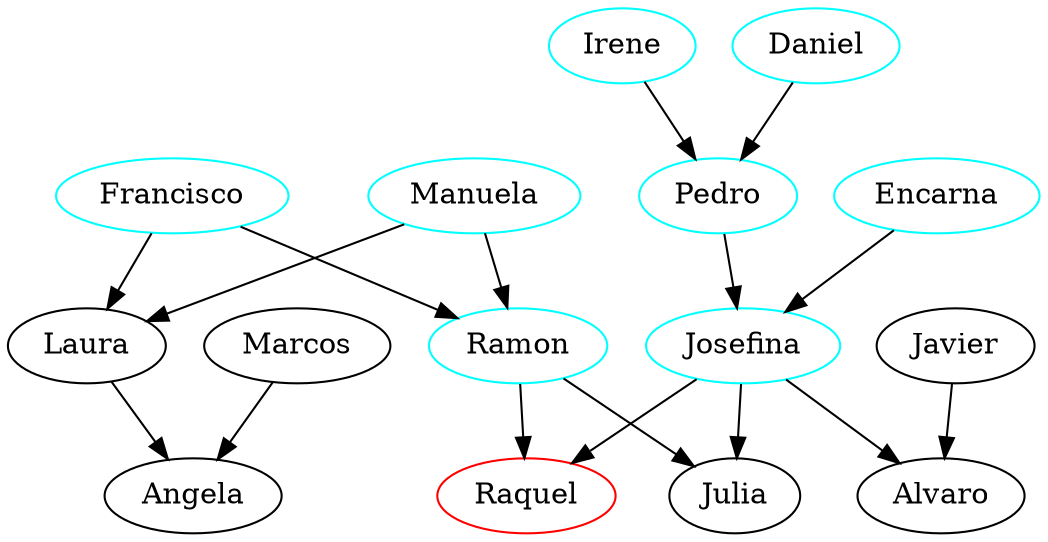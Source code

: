 strict digraph G {
  1 [ color="cyan" label="Francisco" ];
  2 [ color="cyan" label="Manuela" ];
  3 [ color="black" label="Laura" ];
  4 [ color="cyan" label="Ramon" ];
  5 [ color="black" label="Marcos" ];
  6 [ color="black" label="Angela" ];
  7 [ color="cyan" label="Irene" ];
  8 [ color="cyan" label="Daniel" ];
  9 [ color="cyan" label="Pedro" ];
  10 [ color="cyan" label="Encarna" ];
  11 [ color="cyan" label="Josefina" ];
  12 [ color="black" label="Javier" ];
  13 [ color="red" label="Raquel" ];
  14 [ color="black" label="Julia" ];
  15 [ color="black" label="Alvaro" ];
  1 -> 3 [ color="black" ];
  2 -> 3 [ color="black" ];
  3 -> 6 [ color="black" ];
  5 -> 6 [ color="black" ];
  1 -> 4 [ color="black" ];
  2 -> 4 [ color="black" ];
  7 -> 9 [ color="black" ];
  8 -> 9 [ color="black" ];
  9 -> 11 [ color="black" ];
  10 -> 11 [ color="black" ];
  11 -> 13 [ color="black" ];
  11 -> 14 [ color="black" ];
  4 -> 13 [ color="black" ];
  4 -> 14 [ color="black" ];
  11 -> 15 [ color="black" ];
  12 -> 15 [ color="black" ];
}
